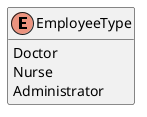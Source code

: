 @startuml
hide <<Path>> circle
hide <<Response>> circle
hide <<Parameter>> circle
hide empty methods
hide empty fields
set namespaceSeparator none

enum "EmployeeType" {
  Doctor
  Nurse
  Administrator
}

@enduml